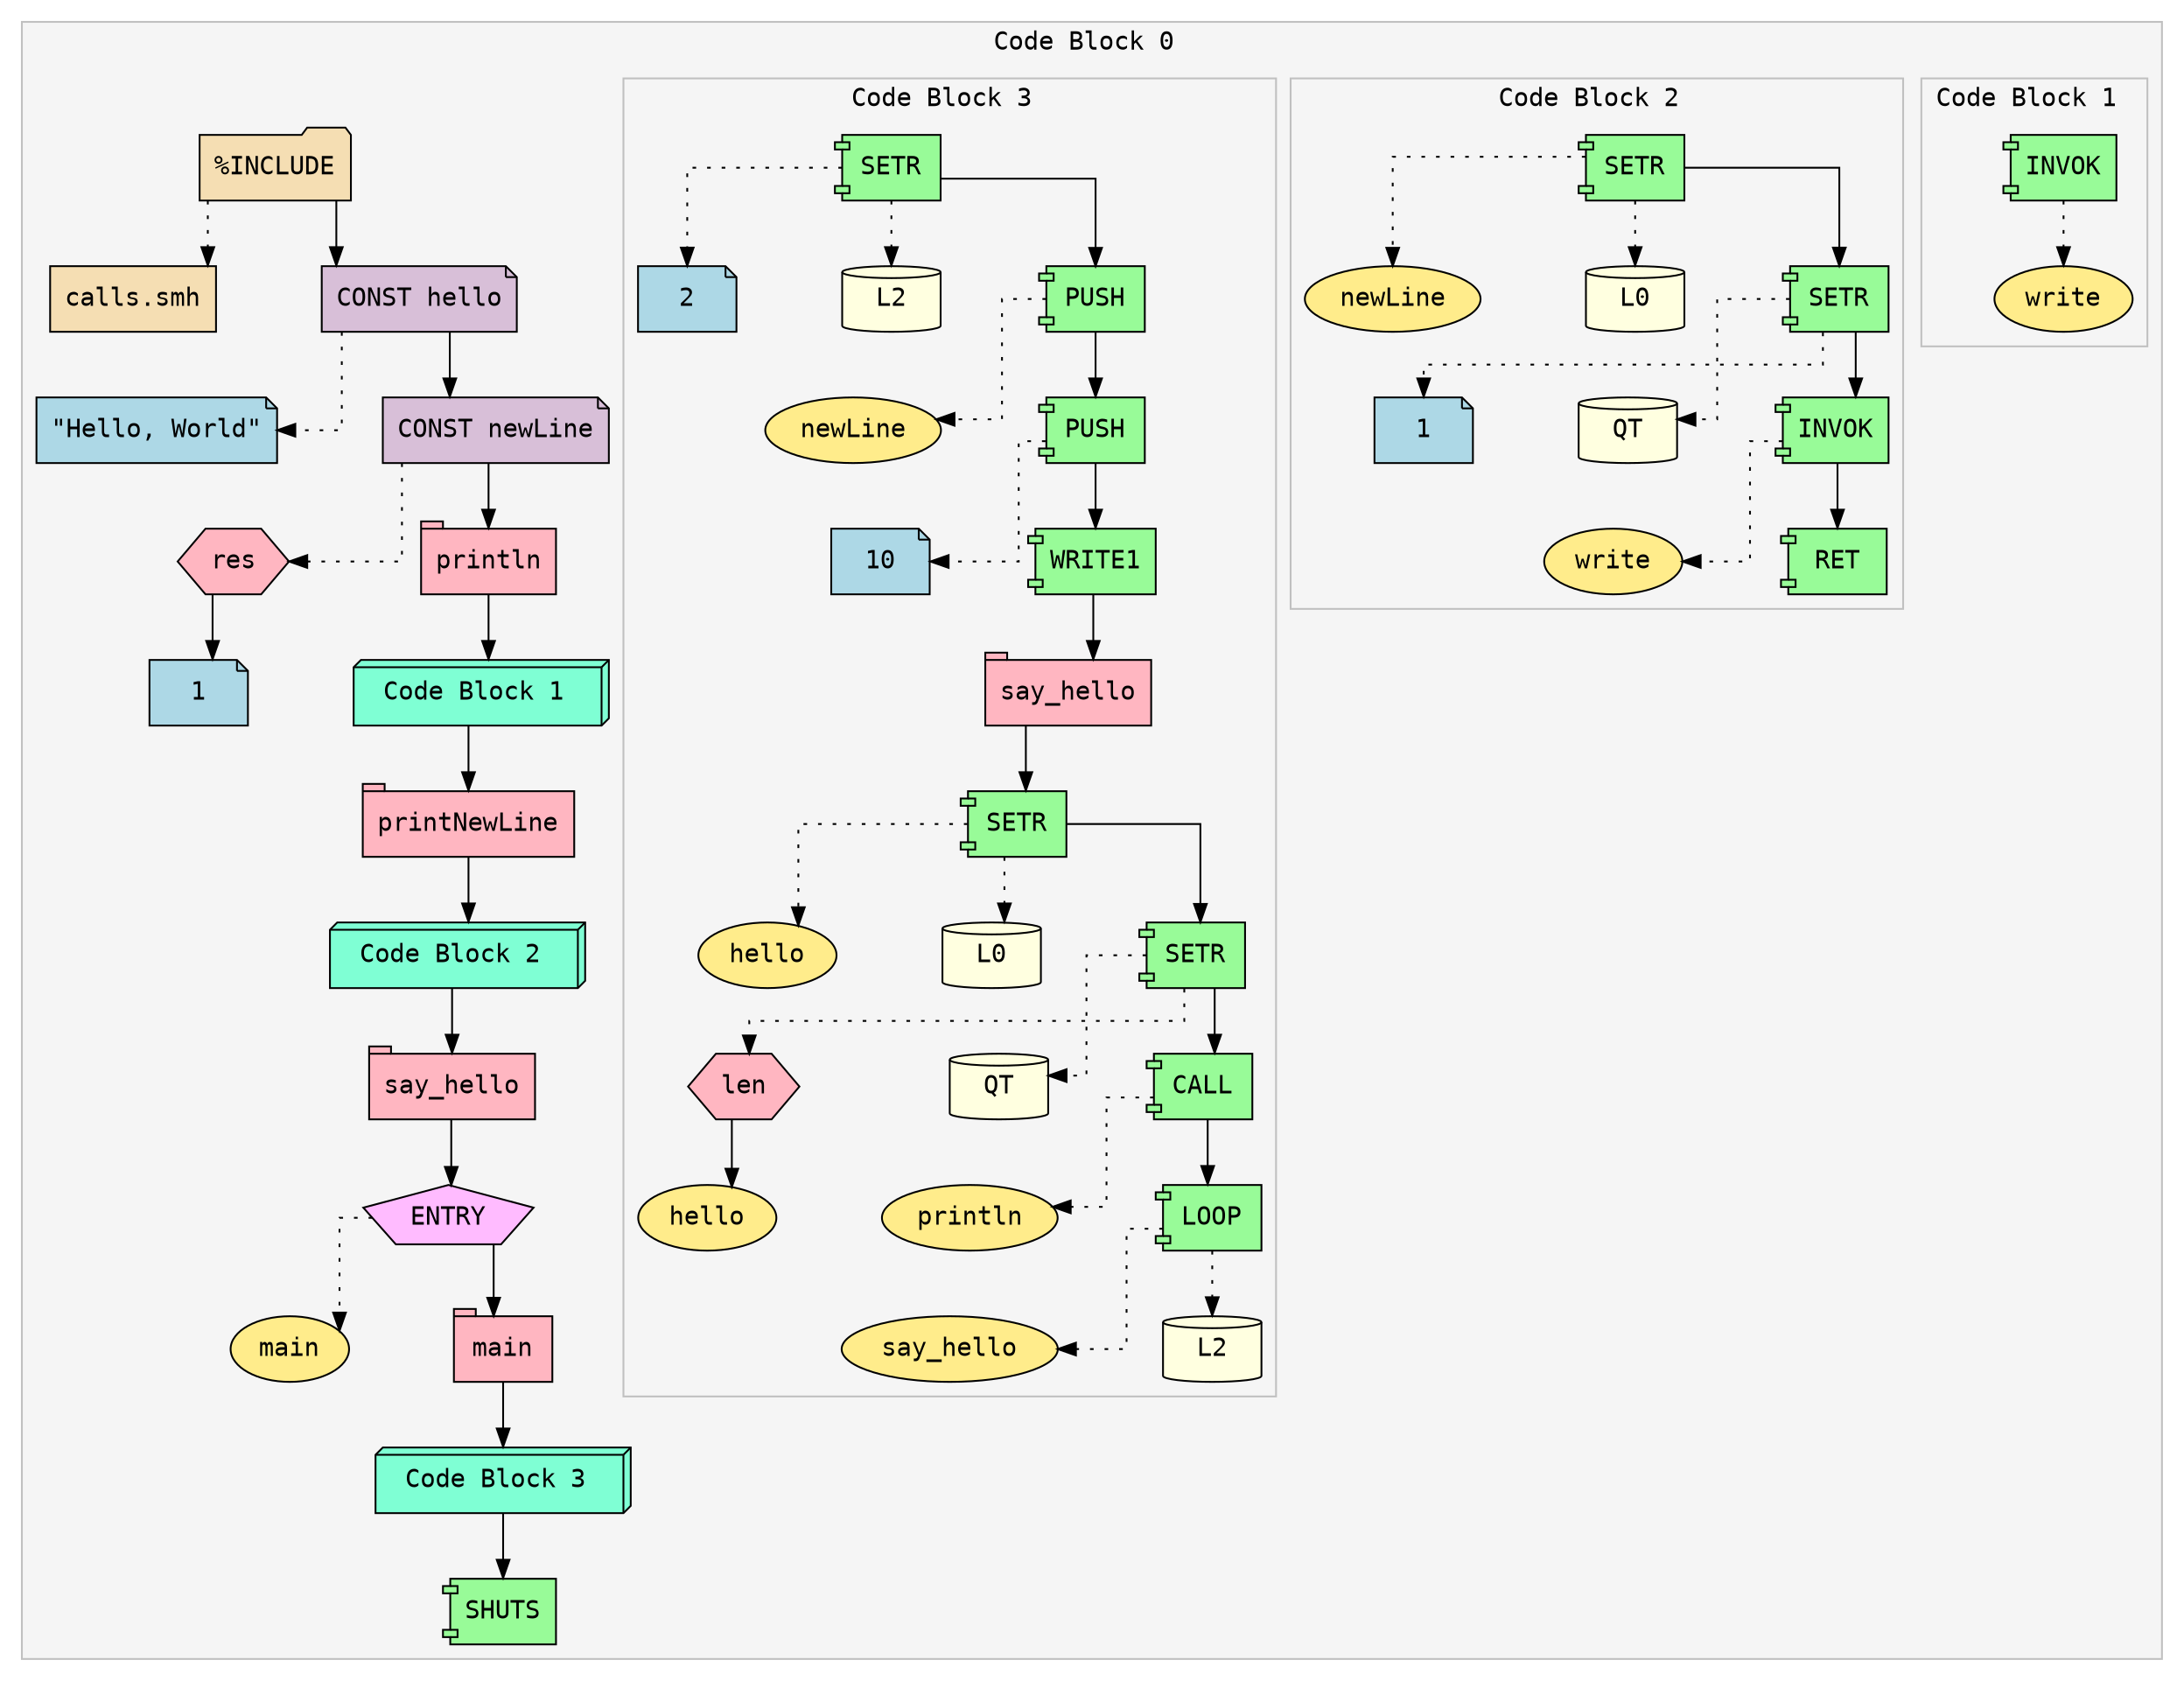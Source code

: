 digraph helloWorld {
splines=ortho;
nodesep=0.8;
ranksep=0.5;
subgraph cluster_0 {
label="Code Block 0 ";
style=filled;
color=gray;
fillcolor=whitesmoke;
fontname="Courier";
Expr_2 [shape=folder style=filled fillcolor=wheat fontname="Courier" label="%INCLUDE"]
Expr_1 [shape=box style=filled fillcolor=wheat fontname="Courier" label="calls.smh"]
Expr_2 -> Expr_1 [style=dotted]
Expr_3 [shape=note style=filled fillcolor=thistle fontname="Courier" label="CONST hello"]
Expr_4 [shape=note style=filled fillcolor=lightblue fontname="Courier" label="\"Hello, World\""]
Expr_3 -> Expr_4 [style=dotted]
Expr_2 -> Expr_3;
Expr_5 [shape=note style=filled fillcolor=thistle fontname="Courier" label="CONST newLine"]
Expr_6 [shape=hexagon style=filled fillcolor=lightpink fontname="Courier" label="res"]
Expr_7 [shape=note style=filled fillcolor=lightblue fontname="Courier" label="1"]
Expr_6 -> Expr_7
Expr_5 -> Expr_6 [style=dotted]
Expr_3 -> Expr_5;
Expr_8 [shape=tab style=filled fillcolor=lightpink fontname="Courier" label="println"]
Expr_5 -> Expr_8;
subgraph cluster_9 {
label="Code Block 1 ";
style=filled;
color=gray;
fillcolor=whitesmoke;
fontname="Courier";
Expr_10 [shape=component style=filled fillcolor=palegreen fontname="Courier" label="INVOK"]
Expr_11 [shape=ellipse style=filled fillcolor=lightgoldenrod1 fontname="Courier" label="write"]
Expr_10 -> Expr_11 [style=dotted]
}
Expr_9 [shape=box3d style=filled fillcolor=aquamarine fontname="Courier" label=" Code Block 1  "]
Expr_8 -> Expr_9;
Expr_12 [shape=tab style=filled fillcolor=lightpink fontname="Courier" label="printNewLine"]
Expr_9 -> Expr_12;
subgraph cluster_13 {
label="Code Block 2 ";
style=filled;
color=gray;
fillcolor=whitesmoke;
fontname="Courier";
Expr_14 [shape=component style=filled fillcolor=palegreen fontname="Courier" label="SETR"]
Expr_15 [shape=ellipse style=filled fillcolor=lightgoldenrod1 fontname="Courier" label="newLine"]
Expr_14 -> Expr_15 [style=dotted]
Expr_16 [shape=cylinder style=filled fillcolor=lightyellow fontname="Courier" label="L0"]
Expr_14 -> Expr_16 [style=dotted]
Expr_17 [shape=component style=filled fillcolor=palegreen fontname="Courier" label="SETR"]
Expr_18 [shape=note style=filled fillcolor=lightblue fontname="Courier" label="1"]
Expr_17 -> Expr_18 [style=dotted]
Expr_19 [shape=cylinder style=filled fillcolor=lightyellow fontname="Courier" label="QT"]
Expr_17 -> Expr_19 [style=dotted]
Expr_14 -> Expr_17;
Expr_20 [shape=component style=filled fillcolor=palegreen fontname="Courier" label="INVOK"]
Expr_21 [shape=ellipse style=filled fillcolor=lightgoldenrod1 fontname="Courier" label="write"]
Expr_20 -> Expr_21 [style=dotted]
Expr_17 -> Expr_20;
Expr_22 [shape=component style=filled fillcolor=palegreen fontname="Courier" label="RET"]
Expr_20 -> Expr_22;
}
Expr_13 [shape=box3d style=filled fillcolor=aquamarine fontname="Courier" label=" Code Block 2  "]
Expr_12 -> Expr_13;
Expr_23 [shape=tab style=filled fillcolor=lightpink fontname="Courier" label="say_hello"]
Expr_13 -> Expr_23;
Expr_24 [shape=pentagon style=filled fillcolor=plum1 fontname="Courier" label="ENTRY"]
Expr_25 [shape=ellipse style=filled fillcolor=lightgoldenrod1 fontname="Courier" label="main"]
Expr_24 -> Expr_25 [style=dotted]
Expr_23 -> Expr_24;
Expr_26 [shape=tab style=filled fillcolor=lightpink fontname="Courier" label="main"]
Expr_24 -> Expr_26;
subgraph cluster_27 {
label="Code Block 3 ";
style=filled;
color=gray;
fillcolor=whitesmoke;
fontname="Courier";
Expr_28 [shape=component style=filled fillcolor=palegreen fontname="Courier" label="SETR"]
Expr_29 [shape=note style=filled fillcolor=lightblue fontname="Courier" label="2"]
Expr_28 -> Expr_29 [style=dotted]
Expr_30 [shape=cylinder style=filled fillcolor=lightyellow fontname="Courier" label="L2"]
Expr_28 -> Expr_30 [style=dotted]
Expr_31 [shape=component style=filled fillcolor=palegreen fontname="Courier" label="PUSH"]
Expr_32 [shape=ellipse style=filled fillcolor=lightgoldenrod1 fontname="Courier" label="newLine"]
Expr_31 -> Expr_32 [style=dotted]
Expr_28 -> Expr_31;
Expr_33 [shape=component style=filled fillcolor=palegreen fontname="Courier" label="PUSH"]
Expr_34 [shape=note style=filled fillcolor=lightblue fontname="Courier" label="10"]
Expr_33 -> Expr_34 [style=dotted]
Expr_31 -> Expr_33;
Expr_35 [shape=component style=filled fillcolor=palegreen fontname="Courier" label="WRITE1"]
Expr_33 -> Expr_35;
Expr_36 [shape=tab style=filled fillcolor=lightpink fontname="Courier" label="say_hello"]
Expr_35 -> Expr_36;
Expr_37 [shape=component style=filled fillcolor=palegreen fontname="Courier" label="SETR"]
Expr_38 [shape=ellipse style=filled fillcolor=lightgoldenrod1 fontname="Courier" label="hello"]
Expr_37 -> Expr_38 [style=dotted]
Expr_39 [shape=cylinder style=filled fillcolor=lightyellow fontname="Courier" label="L0"]
Expr_37 -> Expr_39 [style=dotted]
Expr_36 -> Expr_37;
Expr_40 [shape=component style=filled fillcolor=palegreen fontname="Courier" label="SETR"]
Expr_41 [shape=hexagon style=filled fillcolor=lightpink fontname="Courier" label="len"]
Expr_42 [shape=ellipse style=filled fillcolor=lightgoldenrod1 fontname="Courier" label="hello"]
Expr_41 -> Expr_42
Expr_40 -> Expr_41 [style=dotted]
Expr_43 [shape=cylinder style=filled fillcolor=lightyellow fontname="Courier" label="QT"]
Expr_40 -> Expr_43 [style=dotted]
Expr_37 -> Expr_40;
Expr_44 [shape=component style=filled fillcolor=palegreen fontname="Courier" label="CALL"]
Expr_45 [shape=ellipse style=filled fillcolor=lightgoldenrod1 fontname="Courier" label="println"]
Expr_44 -> Expr_45 [style=dotted]
Expr_40 -> Expr_44;
Expr_46 [shape=component style=filled fillcolor=palegreen fontname="Courier" label="LOOP"]
Expr_47 [shape=ellipse style=filled fillcolor=lightgoldenrod1 fontname="Courier" label="say_hello"]
Expr_46 -> Expr_47 [style=dotted]
Expr_48 [shape=cylinder style=filled fillcolor=lightyellow fontname="Courier" label="L2"]
Expr_46 -> Expr_48 [style=dotted]
Expr_44 -> Expr_46;
}
Expr_27 [shape=box3d style=filled fillcolor=aquamarine fontname="Courier" label=" Code Block 3  "]
Expr_26 -> Expr_27;
Expr_49 [shape=component style=filled fillcolor=palegreen fontname="Courier" label="SHUTS"]
Expr_27 -> Expr_49;
}
}
